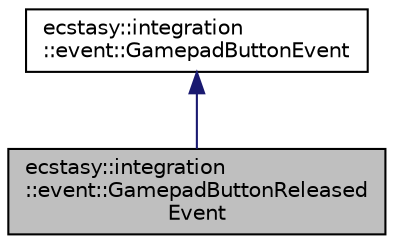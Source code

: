 digraph "ecstasy::integration::event::GamepadButtonReleasedEvent"
{
 // LATEX_PDF_SIZE
  edge [fontname="Helvetica",fontsize="10",labelfontname="Helvetica",labelfontsize="10"];
  node [fontname="Helvetica",fontsize="10",shape=record];
  Node1 [label="ecstasy::integration\l::event::GamepadButtonReleased\lEvent",height=0.2,width=0.4,color="black", fillcolor="grey75", style="filled", fontcolor="black",tooltip="Event describing a gamepad button released."];
  Node2 -> Node1 [dir="back",color="midnightblue",fontsize="10",style="solid",fontname="Helvetica"];
  Node2 [label="ecstasy::integration\l::event::GamepadButtonEvent",height=0.2,width=0.4,color="black", fillcolor="white", style="filled",URL="$structecstasy_1_1integration_1_1event_1_1_gamepad_button_event.html",tooltip="Event describing a gamepad button pressed or released."];
}
